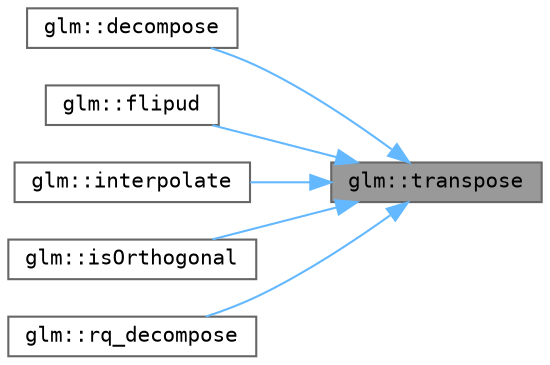 digraph "glm::transpose"
{
 // LATEX_PDF_SIZE
  bgcolor="transparent";
  edge [fontname=Terminal,fontsize=10,labelfontname=Helvetica,labelfontsize=10];
  node [fontname=Terminal,fontsize=10,shape=box,height=0.2,width=0.4];
  rankdir="RL";
  Node1 [label="glm::transpose",height=0.2,width=0.4,color="gray40", fillcolor="grey60", style="filled", fontcolor="black",tooltip=" "];
  Node1 -> Node2 [dir="back",color="steelblue1",style="solid"];
  Node2 [label="glm::decompose",height=0.2,width=0.4,color="grey40", fillcolor="white", style="filled",URL="$group__gtx__matrix__decompose.html#gabd7878e1b23aab583bc01040c5ed2b71",tooltip=" "];
  Node1 -> Node3 [dir="back",color="steelblue1",style="solid"];
  Node3 [label="glm::flipud",height=0.2,width=0.4,color="grey40", fillcolor="white", style="filled",URL="$group__gtx__matrix__factorisation.html#ga904aa227f3fc40a3ae08fe0f6810b5ad",tooltip=" "];
  Node1 -> Node4 [dir="back",color="steelblue1",style="solid"];
  Node4 [label="glm::interpolate",height=0.2,width=0.4,color="grey40", fillcolor="white", style="filled",URL="$group__gtx__matrix__interpolation.html#ga95fb9868c6106bc8f47b2d195f5667b3",tooltip=" "];
  Node1 -> Node5 [dir="back",color="steelblue1",style="solid"];
  Node5 [label="glm::isOrthogonal",height=0.2,width=0.4,color="grey40", fillcolor="white", style="filled",URL="$namespaceglm.html#a4a14310285b0b47cd8357b63e3be0352",tooltip=" "];
  Node1 -> Node6 [dir="back",color="steelblue1",style="solid"];
  Node6 [label="glm::rq_decompose",height=0.2,width=0.4,color="grey40", fillcolor="white", style="filled",URL="$group__gtx__matrix__factorisation.html#ga90ce5524aa7390a722817f6c9342e360",tooltip=" "];
}
